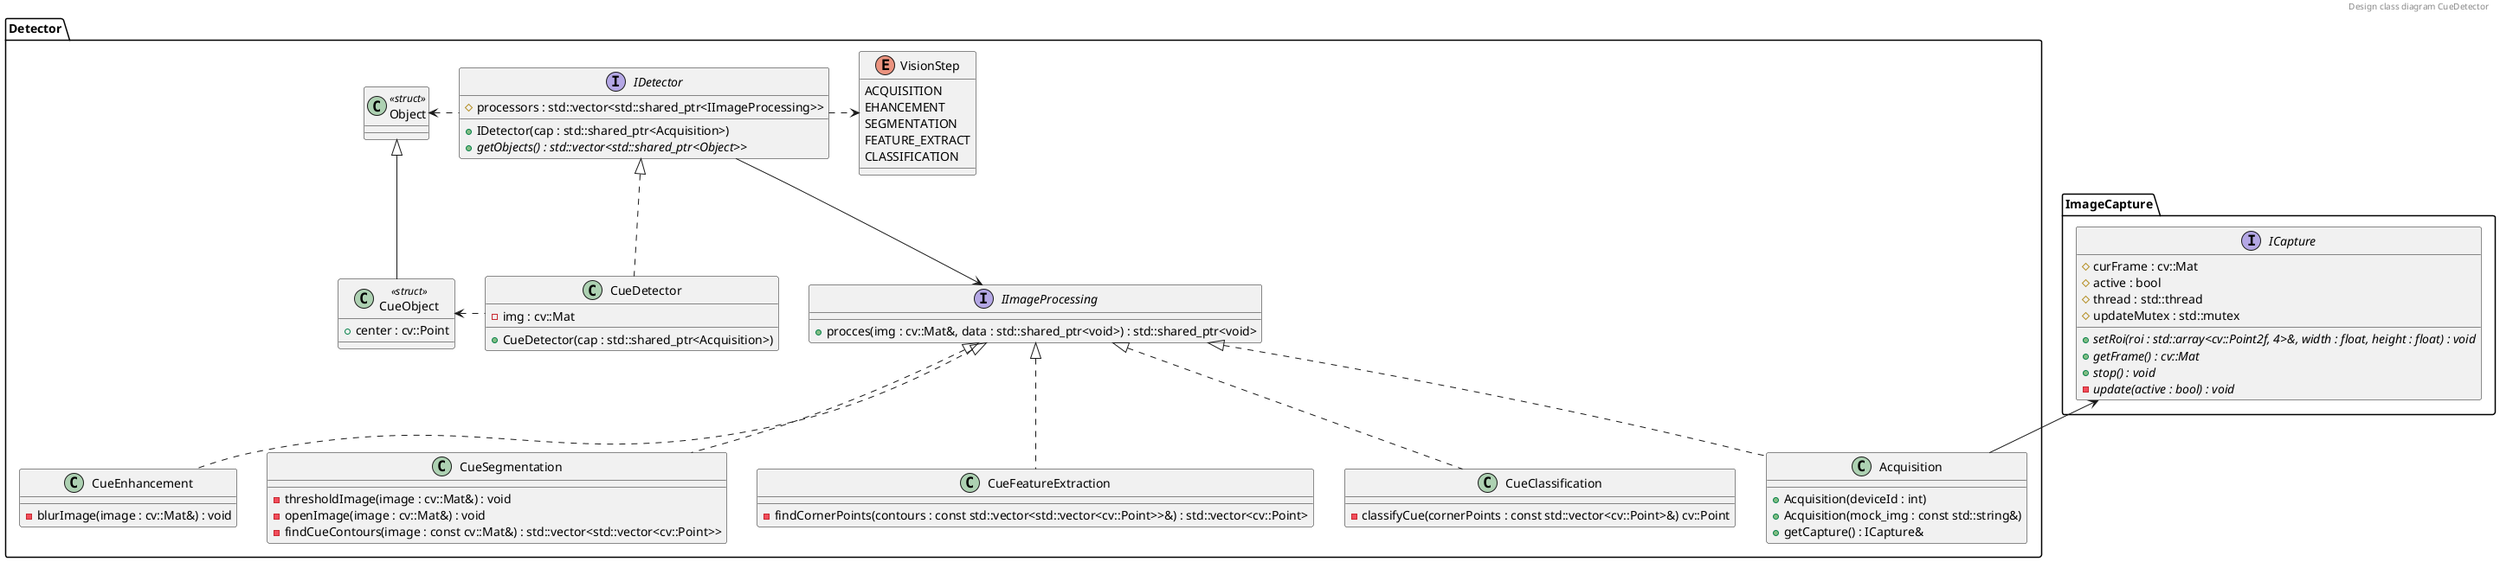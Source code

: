 @startuml 
header
Design class diagram CueDetector
endheader

package ImageCapture
{
    interface ICapture
    {
        # curFrame : cv::Mat
        # active : bool
        # thread : std::thread
        # updateMutex : std::mutex
        + //setRoi(roi : std::array<cv::Point2f, 4>&, width : float, height : float) : void//
        + //getFrame() : cv::Mat//
        + //stop() : void//
        - //update(active : bool) : void//
    }
}

package Detector
{
    enum VisionStep
    {
        ACQUISITION
		EHANCEMENT
		SEGMENTATION
		FEATURE_EXTRACT
		CLASSIFICATION
    }

    interface IDetector
    {
        + IDetector(cap : std::shared_ptr<Acquisition>)
        + //getObjects() : std::vector<std::shared_ptr<Object>>//

        # processors : std::vector<std::shared_ptr<IImageProcessing>>
    }

    class Object<<struct>>
    {
    }

    class CueObject<<struct>>
    {
        + center : cv::Point
    }

    class CueDetector
    {
        + CueDetector(cap : std::shared_ptr<Acquisition>)
        - img : cv::Mat
    }

    interface IImageProcessing
    {
        + procces(img : cv::Mat&, data : std::shared_ptr<void>) : std::shared_ptr<void>
    }

    class Acquisition
    {
        + Acquisition(deviceId : int)
        + Acquisition(mock_img : const std::string&)
        + getCapture() : ICapture&
    }

    class CueEnhancement
    {
        - blurImage(image : cv::Mat&) : void
    }

    class CueSegmentation
    {
        - thresholdImage(image : cv::Mat&) : void
        - openImage(image : cv::Mat&) : void
        - findCueContours(image : const cv::Mat&) : std::vector<std::vector<cv::Point>>
    }

    class CueFeatureExtraction
    {
        - findCornerPoints(contours : const std::vector<std::vector<cv::Point>>&) : std::vector<cv::Point>
    }

    class CueClassification
    {
        - classifyCue(cornerPoints : const std::vector<cv::Point>&) cv::Point
    }
}

Object <. IDetector

Object <|-- CueObject

IDetector <|.. CueDetector 

CueObject <. CueDetector 

IDetector --> IImageProcessing

IImageProcessing <|.. Acquisition
IImageProcessing <|.. CueEnhancement
IImageProcessing <|.. CueFeatureExtraction
IImageProcessing <|.. CueSegmentation
IImageProcessing <|.. CueClassification

ICapture <-- Acquisition

CueDetector -[hidden]> IImageProcessing

IDetector .> VisionStep



@enduml